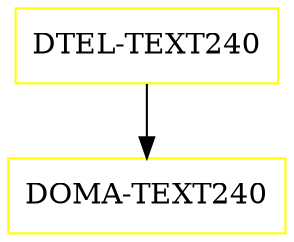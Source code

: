digraph G {
  "DTEL-TEXT240" [shape=box,color=yellow];
  "DOMA-TEXT240" [shape=box,color=yellow,URL="./DOMA_TEXT240.html"];
  "DTEL-TEXT240" -> "DOMA-TEXT240";
}
